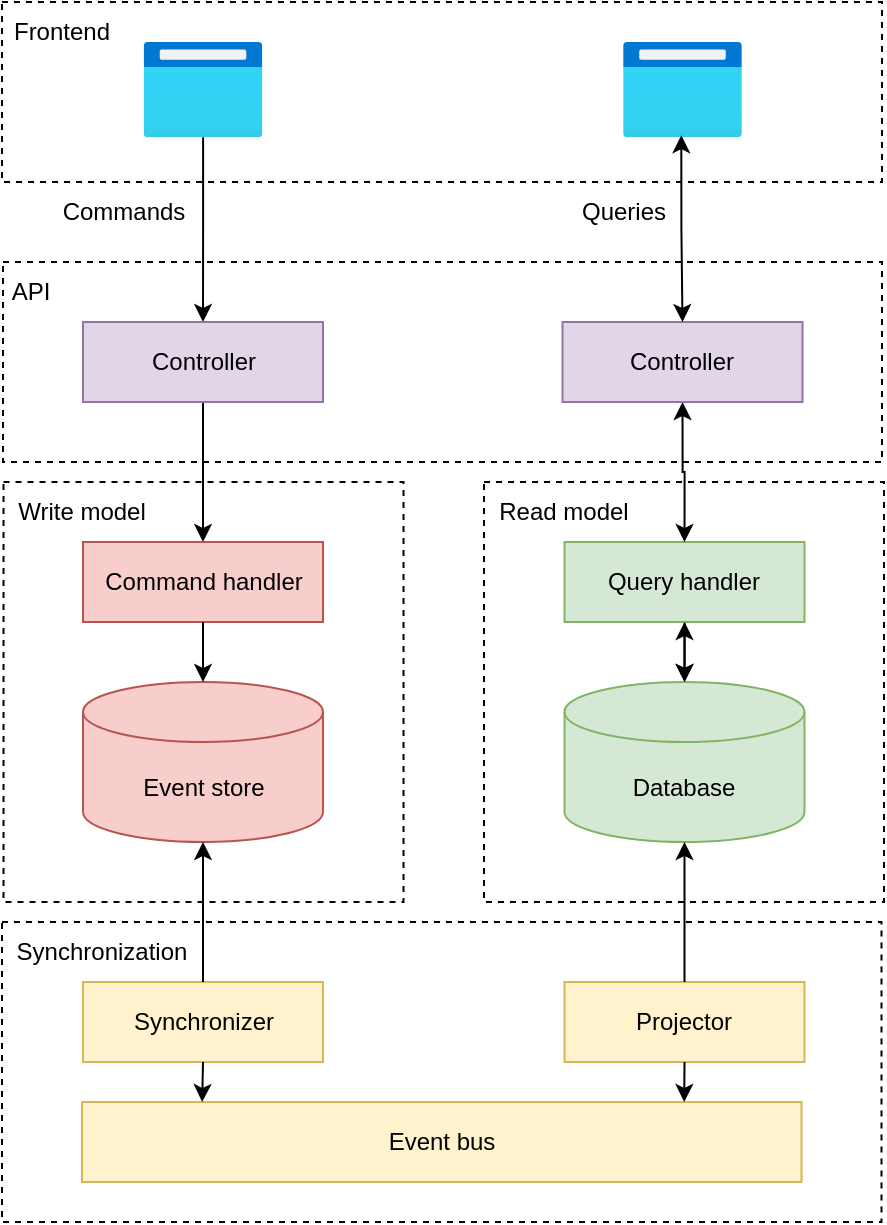 <mxfile version="27.0.9">
  <diagram name="Strona-1" id="jvU-gnoZjwUbMKP4jBH5">
    <mxGraphModel dx="983" dy="586" grid="1" gridSize="10" guides="1" tooltips="1" connect="1" arrows="1" fold="1" page="1" pageScale="1" pageWidth="827" pageHeight="1169" math="0" shadow="0">
      <root>
        <mxCell id="0" />
        <mxCell id="1" parent="0" />
        <mxCell id="hmGw1JzH9KEwT8VHSKCy-1" value="" style="rounded=0;whiteSpace=wrap;html=1;dashed=1;" vertex="1" parent="1">
          <mxGeometry x="80.5" y="210" width="439.5" height="100" as="geometry" />
        </mxCell>
        <mxCell id="OPaf8Yjfd5nSwfQqQHvI-38" value="" style="rounded=0;whiteSpace=wrap;html=1;dashed=1;" parent="1" vertex="1">
          <mxGeometry x="80" y="540" width="439.75" height="150" as="geometry" />
        </mxCell>
        <mxCell id="OPaf8Yjfd5nSwfQqQHvI-39" value="Synchronization" style="text;html=1;align=center;verticalAlign=middle;whiteSpace=wrap;rounded=0;" parent="1" vertex="1">
          <mxGeometry x="80" y="540" width="99.75" height="30" as="geometry" />
        </mxCell>
        <mxCell id="OPaf8Yjfd5nSwfQqQHvI-36" value="" style="rounded=0;whiteSpace=wrap;html=1;dashed=1;" parent="1" vertex="1">
          <mxGeometry x="80" y="80" width="440" height="90" as="geometry" />
        </mxCell>
        <mxCell id="OPaf8Yjfd5nSwfQqQHvI-37" value="Frontend" style="text;html=1;align=center;verticalAlign=middle;whiteSpace=wrap;rounded=0;" parent="1" vertex="1">
          <mxGeometry x="80" y="80" width="60" height="30" as="geometry" />
        </mxCell>
        <mxCell id="OPaf8Yjfd5nSwfQqQHvI-34" value="" style="rounded=0;whiteSpace=wrap;html=1;dashed=1;" parent="1" vertex="1">
          <mxGeometry x="321" y="320" width="200" height="210" as="geometry" />
        </mxCell>
        <mxCell id="OPaf8Yjfd5nSwfQqQHvI-35" value="Queries" style="text;html=1;align=center;verticalAlign=middle;whiteSpace=wrap;rounded=0;" parent="1" vertex="1">
          <mxGeometry x="361" y="170" width="59.75" height="30" as="geometry" />
        </mxCell>
        <mxCell id="OPaf8Yjfd5nSwfQqQHvI-33" value="Commands" style="text;html=1;align=center;verticalAlign=middle;whiteSpace=wrap;rounded=0;" parent="1" vertex="1">
          <mxGeometry x="101" y="170" width="80" height="30" as="geometry" />
        </mxCell>
        <mxCell id="OPaf8Yjfd5nSwfQqQHvI-27" value="Read model" style="text;html=1;align=center;verticalAlign=middle;whiteSpace=wrap;rounded=0;" parent="1" vertex="1">
          <mxGeometry x="321" y="320" width="79.75" height="30" as="geometry" />
        </mxCell>
        <mxCell id="OPaf8Yjfd5nSwfQqQHvI-24" value="" style="rounded=0;whiteSpace=wrap;html=1;dashed=1;" parent="1" vertex="1">
          <mxGeometry x="80.75" y="320" width="200" height="210" as="geometry" />
        </mxCell>
        <mxCell id="OPaf8Yjfd5nSwfQqQHvI-13" style="edgeStyle=orthogonalEdgeStyle;rounded=0;orthogonalLoop=1;jettySize=auto;html=1;exitX=0.5;exitY=1;exitDx=0;exitDy=0;entryX=0.5;entryY=0;entryDx=0;entryDy=0;" parent="1" source="OPaf8Yjfd5nSwfQqQHvI-1" target="OPaf8Yjfd5nSwfQqQHvI-3" edge="1">
          <mxGeometry relative="1" as="geometry" />
        </mxCell>
        <mxCell id="OPaf8Yjfd5nSwfQqQHvI-30" style="edgeStyle=orthogonalEdgeStyle;rounded=0;orthogonalLoop=1;jettySize=auto;html=1;entryX=0.5;entryY=0;entryDx=0;entryDy=0;" parent="1" source="OPaf8Yjfd5nSwfQqQHvI-10" target="OPaf8Yjfd5nSwfQqQHvI-1" edge="1">
          <mxGeometry relative="1" as="geometry" />
        </mxCell>
        <mxCell id="OPaf8Yjfd5nSwfQqQHvI-1" value="Controller" style="rounded=0;whiteSpace=wrap;html=1;fillColor=#e1d5e7;strokeColor=#9673a6;" parent="1" vertex="1">
          <mxGeometry x="120.5" y="240" width="120" height="40" as="geometry" />
        </mxCell>
        <mxCell id="OPaf8Yjfd5nSwfQqQHvI-53" value="" style="edgeStyle=orthogonalEdgeStyle;rounded=0;orthogonalLoop=1;jettySize=auto;html=1;" parent="1" source="OPaf8Yjfd5nSwfQqQHvI-2" target="OPaf8Yjfd5nSwfQqQHvI-6" edge="1">
          <mxGeometry relative="1" as="geometry" />
        </mxCell>
        <mxCell id="OPaf8Yjfd5nSwfQqQHvI-2" value="Query handler" style="rounded=0;whiteSpace=wrap;html=1;fillColor=#d5e8d4;strokeColor=#82b366;" parent="1" vertex="1">
          <mxGeometry x="361.25" y="350" width="120" height="40" as="geometry" />
        </mxCell>
        <mxCell id="OPaf8Yjfd5nSwfQqQHvI-3" value="Command handler" style="rounded=0;whiteSpace=wrap;html=1;fillColor=#f8cecc;strokeColor=#b85450;" parent="1" vertex="1">
          <mxGeometry x="120.5" y="350" width="120" height="40" as="geometry" />
        </mxCell>
        <mxCell id="OPaf8Yjfd5nSwfQqQHvI-4" value="Event bus" style="rounded=0;whiteSpace=wrap;html=1;fillColor=#fff2cc;strokeColor=#d6b656;" parent="1" vertex="1">
          <mxGeometry x="120" y="630" width="359.75" height="40" as="geometry" />
        </mxCell>
        <mxCell id="OPaf8Yjfd5nSwfQqQHvI-5" value="Event store" style="shape=cylinder3;whiteSpace=wrap;html=1;boundedLbl=1;backgroundOutline=1;size=15;fillColor=#f8cecc;strokeColor=#b85450;" parent="1" vertex="1">
          <mxGeometry x="120.5" y="420" width="120" height="80" as="geometry" />
        </mxCell>
        <mxCell id="OPaf8Yjfd5nSwfQqQHvI-6" value="Database" style="shape=cylinder3;whiteSpace=wrap;html=1;boundedLbl=1;backgroundOutline=1;size=15;fillColor=#d5e8d4;strokeColor=#82b366;" parent="1" vertex="1">
          <mxGeometry x="361.25" y="420" width="120" height="80" as="geometry" />
        </mxCell>
        <mxCell id="OPaf8Yjfd5nSwfQqQHvI-7" value="Synchronizer" style="rounded=0;whiteSpace=wrap;html=1;fillColor=#fff2cc;strokeColor=#d6b656;" parent="1" vertex="1">
          <mxGeometry x="120.5" y="570" width="120" height="40" as="geometry" />
        </mxCell>
        <mxCell id="OPaf8Yjfd5nSwfQqQHvI-8" value="Projector" style="rounded=0;whiteSpace=wrap;html=1;fillColor=#fff2cc;strokeColor=#d6b656;" parent="1" vertex="1">
          <mxGeometry x="361.25" y="570" width="120" height="40" as="geometry" />
        </mxCell>
        <mxCell id="OPaf8Yjfd5nSwfQqQHvI-10" value="" style="image;aspect=fixed;html=1;points=[];align=center;fontSize=12;image=img/lib/azure2/general/Browser.svg;" parent="1" vertex="1">
          <mxGeometry x="150.75" y="100" width="59.5" height="47.6" as="geometry" />
        </mxCell>
        <mxCell id="OPaf8Yjfd5nSwfQqQHvI-20" style="edgeStyle=orthogonalEdgeStyle;rounded=0;orthogonalLoop=1;jettySize=auto;html=1;exitX=0.5;exitY=1;exitDx=0;exitDy=0;entryX=0.5;entryY=0;entryDx=0;entryDy=0;startArrow=classic;startFill=1;" parent="1" source="OPaf8Yjfd5nSwfQqQHvI-11" target="OPaf8Yjfd5nSwfQqQHvI-2" edge="1">
          <mxGeometry relative="1" as="geometry" />
        </mxCell>
        <mxCell id="OPaf8Yjfd5nSwfQqQHvI-11" value="Controller" style="rounded=0;whiteSpace=wrap;html=1;fillColor=#e1d5e7;strokeColor=#9673a6;" parent="1" vertex="1">
          <mxGeometry x="360.25" y="240" width="120" height="40" as="geometry" />
        </mxCell>
        <mxCell id="OPaf8Yjfd5nSwfQqQHvI-12" value="" style="image;aspect=fixed;html=1;points=[];align=center;fontSize=12;image=img/lib/azure2/general/Browser.svg;" parent="1" vertex="1">
          <mxGeometry x="390.5" y="100" width="59.5" height="47.6" as="geometry" />
        </mxCell>
        <mxCell id="OPaf8Yjfd5nSwfQqQHvI-14" style="edgeStyle=orthogonalEdgeStyle;rounded=0;orthogonalLoop=1;jettySize=auto;html=1;exitX=0.5;exitY=1;exitDx=0;exitDy=0;entryX=0.5;entryY=0;entryDx=0;entryDy=0;entryPerimeter=0;" parent="1" source="OPaf8Yjfd5nSwfQqQHvI-3" target="OPaf8Yjfd5nSwfQqQHvI-5" edge="1">
          <mxGeometry relative="1" as="geometry" />
        </mxCell>
        <mxCell id="OPaf8Yjfd5nSwfQqQHvI-19" style="edgeStyle=orthogonalEdgeStyle;rounded=0;orthogonalLoop=1;jettySize=auto;html=1;exitX=0.5;exitY=1;exitDx=0;exitDy=0;entryX=0.5;entryY=0;entryDx=0;entryDy=0;entryPerimeter=0;startArrow=classic;startFill=1;" parent="1" source="OPaf8Yjfd5nSwfQqQHvI-2" target="OPaf8Yjfd5nSwfQqQHvI-6" edge="1">
          <mxGeometry relative="1" as="geometry" />
        </mxCell>
        <mxCell id="OPaf8Yjfd5nSwfQqQHvI-21" style="edgeStyle=orthogonalEdgeStyle;rounded=0;orthogonalLoop=1;jettySize=auto;html=1;exitX=0.5;exitY=0;exitDx=0;exitDy=0;entryX=0.5;entryY=1;entryDx=0;entryDy=0;entryPerimeter=0;" parent="1" source="OPaf8Yjfd5nSwfQqQHvI-8" target="OPaf8Yjfd5nSwfQqQHvI-6" edge="1">
          <mxGeometry relative="1" as="geometry" />
        </mxCell>
        <mxCell id="OPaf8Yjfd5nSwfQqQHvI-22" style="edgeStyle=orthogonalEdgeStyle;rounded=0;orthogonalLoop=1;jettySize=auto;html=1;exitX=0.5;exitY=1;exitDx=0;exitDy=0;entryX=0.167;entryY=0;entryDx=0;entryDy=0;entryPerimeter=0;" parent="1" source="OPaf8Yjfd5nSwfQqQHvI-7" target="OPaf8Yjfd5nSwfQqQHvI-4" edge="1">
          <mxGeometry relative="1" as="geometry" />
        </mxCell>
        <mxCell id="OPaf8Yjfd5nSwfQqQHvI-25" value="Write model" style="text;html=1;align=center;verticalAlign=middle;whiteSpace=wrap;rounded=0;" parent="1" vertex="1">
          <mxGeometry x="80" y="320" width="80" height="30" as="geometry" />
        </mxCell>
        <mxCell id="OPaf8Yjfd5nSwfQqQHvI-29" style="edgeStyle=orthogonalEdgeStyle;rounded=0;orthogonalLoop=1;jettySize=auto;html=1;exitX=0.49;exitY=0.979;exitDx=0;exitDy=0;entryX=0.5;entryY=0;entryDx=0;entryDy=0;exitPerimeter=0;startArrow=classic;startFill=1;" parent="1" source="OPaf8Yjfd5nSwfQqQHvI-12" target="OPaf8Yjfd5nSwfQqQHvI-11" edge="1">
          <mxGeometry relative="1" as="geometry" />
        </mxCell>
        <mxCell id="OPaf8Yjfd5nSwfQqQHvI-43" style="edgeStyle=orthogonalEdgeStyle;rounded=0;orthogonalLoop=1;jettySize=auto;html=1;exitX=0.5;exitY=0;exitDx=0;exitDy=0;entryX=0.5;entryY=1;entryDx=0;entryDy=0;entryPerimeter=0;" parent="1" source="OPaf8Yjfd5nSwfQqQHvI-7" target="OPaf8Yjfd5nSwfQqQHvI-5" edge="1">
          <mxGeometry relative="1" as="geometry" />
        </mxCell>
        <mxCell id="hmGw1JzH9KEwT8VHSKCy-2" value="API" style="text;html=1;align=center;verticalAlign=middle;whiteSpace=wrap;rounded=0;" vertex="1" parent="1">
          <mxGeometry x="80" y="210" width="28.62" height="30" as="geometry" />
        </mxCell>
        <mxCell id="hmGw1JzH9KEwT8VHSKCy-4" style="edgeStyle=orthogonalEdgeStyle;rounded=0;orthogonalLoop=1;jettySize=auto;html=1;exitX=0.5;exitY=1;exitDx=0;exitDy=0;entryX=0.837;entryY=0;entryDx=0;entryDy=0;entryPerimeter=0;" edge="1" parent="1" source="OPaf8Yjfd5nSwfQqQHvI-8" target="OPaf8Yjfd5nSwfQqQHvI-4">
          <mxGeometry relative="1" as="geometry" />
        </mxCell>
      </root>
    </mxGraphModel>
  </diagram>
</mxfile>
